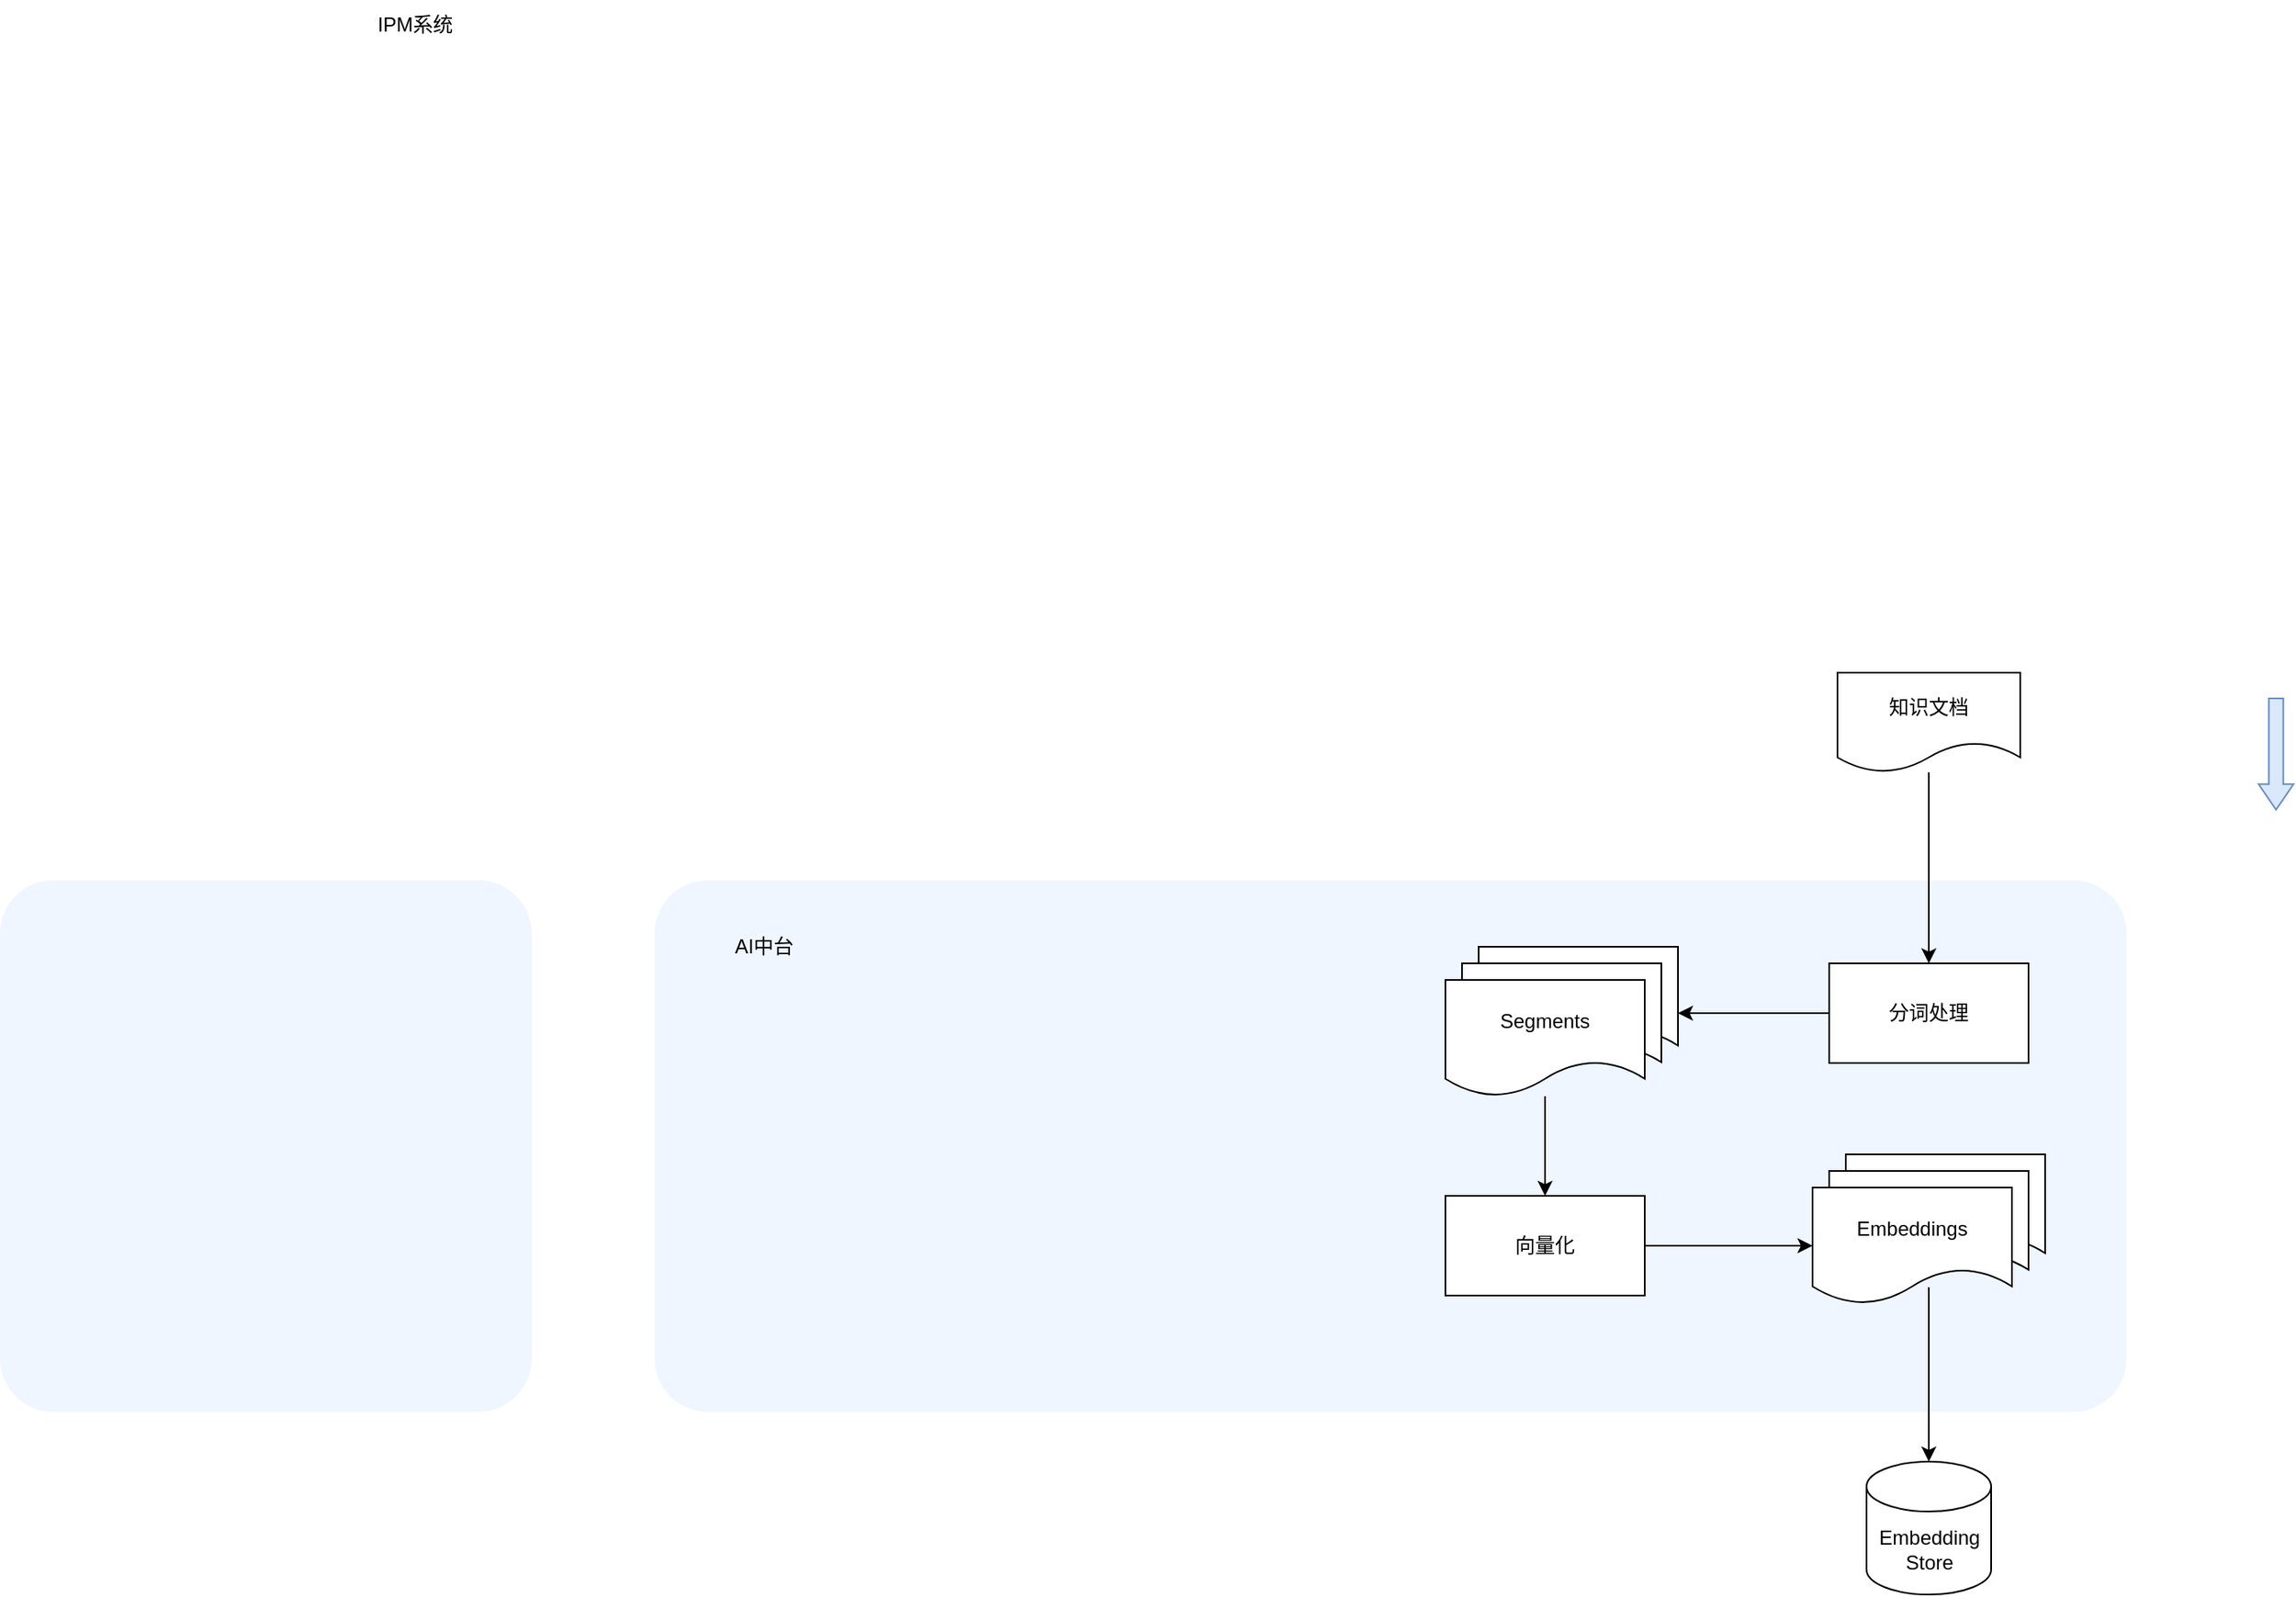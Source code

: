 <mxfile version="26.1.0">
  <diagram name="第 1 页" id="xIZvp8WTCkHreesh8G-g">
    <mxGraphModel dx="1687" dy="908" grid="1" gridSize="10" guides="1" tooltips="1" connect="1" arrows="1" fold="1" page="1" pageScale="1" pageWidth="827" pageHeight="1169" math="0" shadow="0">
      <root>
        <mxCell id="0" />
        <mxCell id="1" parent="0" />
        <mxCell id="mAP7TzTqC0urlMnNYRN4-2" value="" style="rounded=1;whiteSpace=wrap;html=1;arcSize=10;fillColor=light-dark(#f0f6ff, #1d293b);strokeColor=none;" vertex="1" parent="1">
          <mxGeometry x="414" y="680" width="886" height="320" as="geometry" />
        </mxCell>
        <mxCell id="mAP7TzTqC0urlMnNYRN4-3" value="IPM系统" style="text;html=1;align=center;verticalAlign=middle;whiteSpace=wrap;rounded=0;" vertex="1" parent="1">
          <mxGeometry x="240" y="150" width="60" height="30" as="geometry" />
        </mxCell>
        <mxCell id="mAP7TzTqC0urlMnNYRN4-4" value="AI中台" style="text;html=1;align=center;verticalAlign=middle;whiteSpace=wrap;rounded=0;" vertex="1" parent="1">
          <mxGeometry x="450" y="700" width="60" height="40" as="geometry" />
        </mxCell>
        <mxCell id="mAP7TzTqC0urlMnNYRN4-12" value="" style="shape=flexArrow;endArrow=classic;html=1;rounded=0;fillColor=#dae8fc;strokeColor=#6c8ebf;endWidth=11.333;endSize=4.777;width=8.667;" edge="1" parent="1">
          <mxGeometry width="50" height="50" relative="1" as="geometry">
            <mxPoint x="1390" y="570" as="sourcePoint" />
            <mxPoint x="1390" y="638" as="targetPoint" />
          </mxGeometry>
        </mxCell>
        <mxCell id="mAP7TzTqC0urlMnNYRN4-27" style="edgeStyle=orthogonalEdgeStyle;rounded=0;orthogonalLoop=1;jettySize=auto;html=1;entryX=0.5;entryY=0;entryDx=0;entryDy=0;" edge="1" parent="1" source="mAP7TzTqC0urlMnNYRN4-15" target="mAP7TzTqC0urlMnNYRN4-16">
          <mxGeometry relative="1" as="geometry" />
        </mxCell>
        <mxCell id="mAP7TzTqC0urlMnNYRN4-15" value="知识文档" style="shape=document;whiteSpace=wrap;html=1;boundedLbl=1;" vertex="1" parent="1">
          <mxGeometry x="1126" y="555" width="110" height="60" as="geometry" />
        </mxCell>
        <mxCell id="mAP7TzTqC0urlMnNYRN4-28" style="edgeStyle=orthogonalEdgeStyle;rounded=0;orthogonalLoop=1;jettySize=auto;html=1;" edge="1" parent="1" source="mAP7TzTqC0urlMnNYRN4-16">
          <mxGeometry relative="1" as="geometry">
            <mxPoint x="1030.0" y="760" as="targetPoint" />
          </mxGeometry>
        </mxCell>
        <mxCell id="mAP7TzTqC0urlMnNYRN4-16" value="分词处理" style="rounded=0;whiteSpace=wrap;html=1;" vertex="1" parent="1">
          <mxGeometry x="1121" y="730" width="120" height="60" as="geometry" />
        </mxCell>
        <mxCell id="mAP7TzTqC0urlMnNYRN4-31" style="edgeStyle=orthogonalEdgeStyle;rounded=0;orthogonalLoop=1;jettySize=auto;html=1;entryX=0;entryY=0.5;entryDx=0;entryDy=0;" edge="1" parent="1" source="mAP7TzTqC0urlMnNYRN4-17" target="mAP7TzTqC0urlMnNYRN4-26">
          <mxGeometry relative="1" as="geometry" />
        </mxCell>
        <mxCell id="mAP7TzTqC0urlMnNYRN4-17" value="向量化" style="rounded=0;whiteSpace=wrap;html=1;" vertex="1" parent="1">
          <mxGeometry x="890" y="870" width="120" height="60" as="geometry" />
        </mxCell>
        <mxCell id="mAP7TzTqC0urlMnNYRN4-18" value="Embedding&lt;div&gt;Store&lt;/div&gt;" style="shape=cylinder3;whiteSpace=wrap;html=1;boundedLbl=1;backgroundOutline=1;size=15;" vertex="1" parent="1">
          <mxGeometry x="1143.5" y="1030" width="75" height="80" as="geometry" />
        </mxCell>
        <mxCell id="mAP7TzTqC0urlMnNYRN4-22" value="" style="group" vertex="1" connectable="0" parent="1">
          <mxGeometry x="890" y="720" width="140" height="90" as="geometry" />
        </mxCell>
        <mxCell id="mAP7TzTqC0urlMnNYRN4-19" value="" style="shape=document;whiteSpace=wrap;html=1;boundedLbl=1;" vertex="1" parent="mAP7TzTqC0urlMnNYRN4-22">
          <mxGeometry x="20" width="120" height="70" as="geometry" />
        </mxCell>
        <mxCell id="mAP7TzTqC0urlMnNYRN4-20" value="" style="shape=document;whiteSpace=wrap;html=1;boundedLbl=1;" vertex="1" parent="mAP7TzTqC0urlMnNYRN4-22">
          <mxGeometry x="10" y="10" width="120" height="70" as="geometry" />
        </mxCell>
        <mxCell id="mAP7TzTqC0urlMnNYRN4-21" value="Segments" style="shape=document;whiteSpace=wrap;html=1;boundedLbl=1;" vertex="1" parent="mAP7TzTqC0urlMnNYRN4-22">
          <mxGeometry y="20" width="120" height="70" as="geometry" />
        </mxCell>
        <mxCell id="mAP7TzTqC0urlMnNYRN4-23" value="" style="group" vertex="1" connectable="0" parent="1">
          <mxGeometry x="1111" y="845" width="140" height="90" as="geometry" />
        </mxCell>
        <mxCell id="mAP7TzTqC0urlMnNYRN4-24" value="" style="shape=document;whiteSpace=wrap;html=1;boundedLbl=1;" vertex="1" parent="mAP7TzTqC0urlMnNYRN4-23">
          <mxGeometry x="20" width="120" height="70" as="geometry" />
        </mxCell>
        <mxCell id="mAP7TzTqC0urlMnNYRN4-25" value="" style="shape=document;whiteSpace=wrap;html=1;boundedLbl=1;" vertex="1" parent="mAP7TzTqC0urlMnNYRN4-23">
          <mxGeometry x="10" y="10" width="120" height="70" as="geometry" />
        </mxCell>
        <mxCell id="mAP7TzTqC0urlMnNYRN4-26" value="Embeddings" style="shape=document;whiteSpace=wrap;html=1;boundedLbl=1;" vertex="1" parent="mAP7TzTqC0urlMnNYRN4-23">
          <mxGeometry y="20" width="120" height="70" as="geometry" />
        </mxCell>
        <mxCell id="mAP7TzTqC0urlMnNYRN4-30" style="edgeStyle=orthogonalEdgeStyle;rounded=0;orthogonalLoop=1;jettySize=auto;html=1;entryX=0.5;entryY=0;entryDx=0;entryDy=0;" edge="1" parent="1" source="mAP7TzTqC0urlMnNYRN4-21" target="mAP7TzTqC0urlMnNYRN4-17">
          <mxGeometry relative="1" as="geometry" />
        </mxCell>
        <mxCell id="mAP7TzTqC0urlMnNYRN4-32" style="edgeStyle=orthogonalEdgeStyle;rounded=0;orthogonalLoop=1;jettySize=auto;html=1;entryX=0.5;entryY=0;entryDx=0;entryDy=0;entryPerimeter=0;" edge="1" parent="1" source="mAP7TzTqC0urlMnNYRN4-25" target="mAP7TzTqC0urlMnNYRN4-18">
          <mxGeometry relative="1" as="geometry" />
        </mxCell>
        <mxCell id="mAP7TzTqC0urlMnNYRN4-33" value="" style="rounded=1;whiteSpace=wrap;html=1;arcSize=10;fillColor=light-dark(#f0f6ff, #1d293b);strokeColor=none;" vertex="1" parent="1">
          <mxGeometry x="20" y="680" width="320" height="320" as="geometry" />
        </mxCell>
      </root>
    </mxGraphModel>
  </diagram>
</mxfile>
